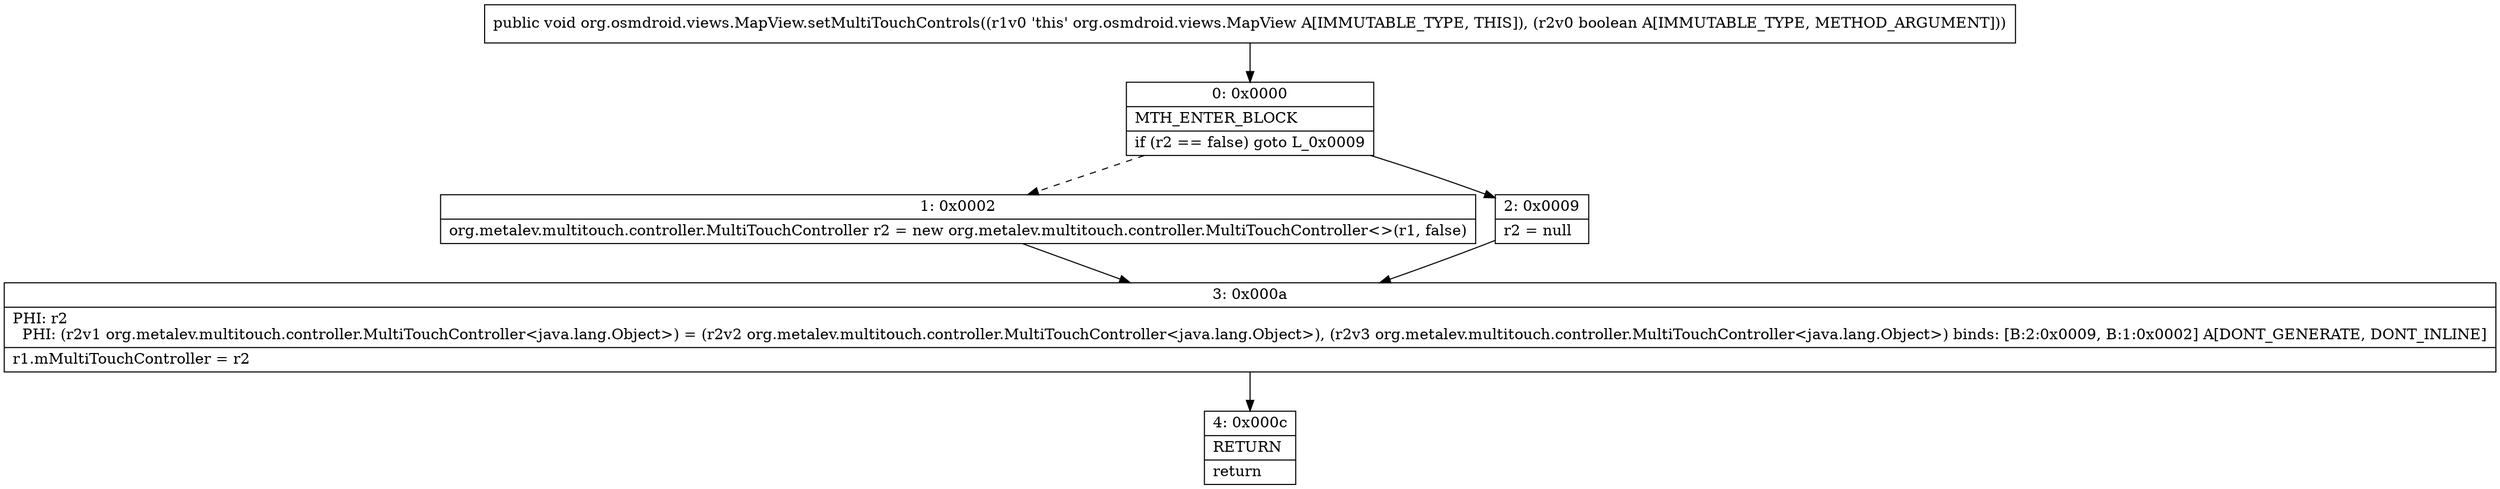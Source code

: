 digraph "CFG fororg.osmdroid.views.MapView.setMultiTouchControls(Z)V" {
Node_0 [shape=record,label="{0\:\ 0x0000|MTH_ENTER_BLOCK\l|if (r2 == false) goto L_0x0009\l}"];
Node_1 [shape=record,label="{1\:\ 0x0002|org.metalev.multitouch.controller.MultiTouchController r2 = new org.metalev.multitouch.controller.MultiTouchController\<\>(r1, false)\l}"];
Node_2 [shape=record,label="{2\:\ 0x0009|r2 = null\l}"];
Node_3 [shape=record,label="{3\:\ 0x000a|PHI: r2 \l  PHI: (r2v1 org.metalev.multitouch.controller.MultiTouchController\<java.lang.Object\>) = (r2v2 org.metalev.multitouch.controller.MultiTouchController\<java.lang.Object\>), (r2v3 org.metalev.multitouch.controller.MultiTouchController\<java.lang.Object\>) binds: [B:2:0x0009, B:1:0x0002] A[DONT_GENERATE, DONT_INLINE]\l|r1.mMultiTouchController = r2\l}"];
Node_4 [shape=record,label="{4\:\ 0x000c|RETURN\l|return\l}"];
MethodNode[shape=record,label="{public void org.osmdroid.views.MapView.setMultiTouchControls((r1v0 'this' org.osmdroid.views.MapView A[IMMUTABLE_TYPE, THIS]), (r2v0 boolean A[IMMUTABLE_TYPE, METHOD_ARGUMENT])) }"];
MethodNode -> Node_0;
Node_0 -> Node_1[style=dashed];
Node_0 -> Node_2;
Node_1 -> Node_3;
Node_2 -> Node_3;
Node_3 -> Node_4;
}

